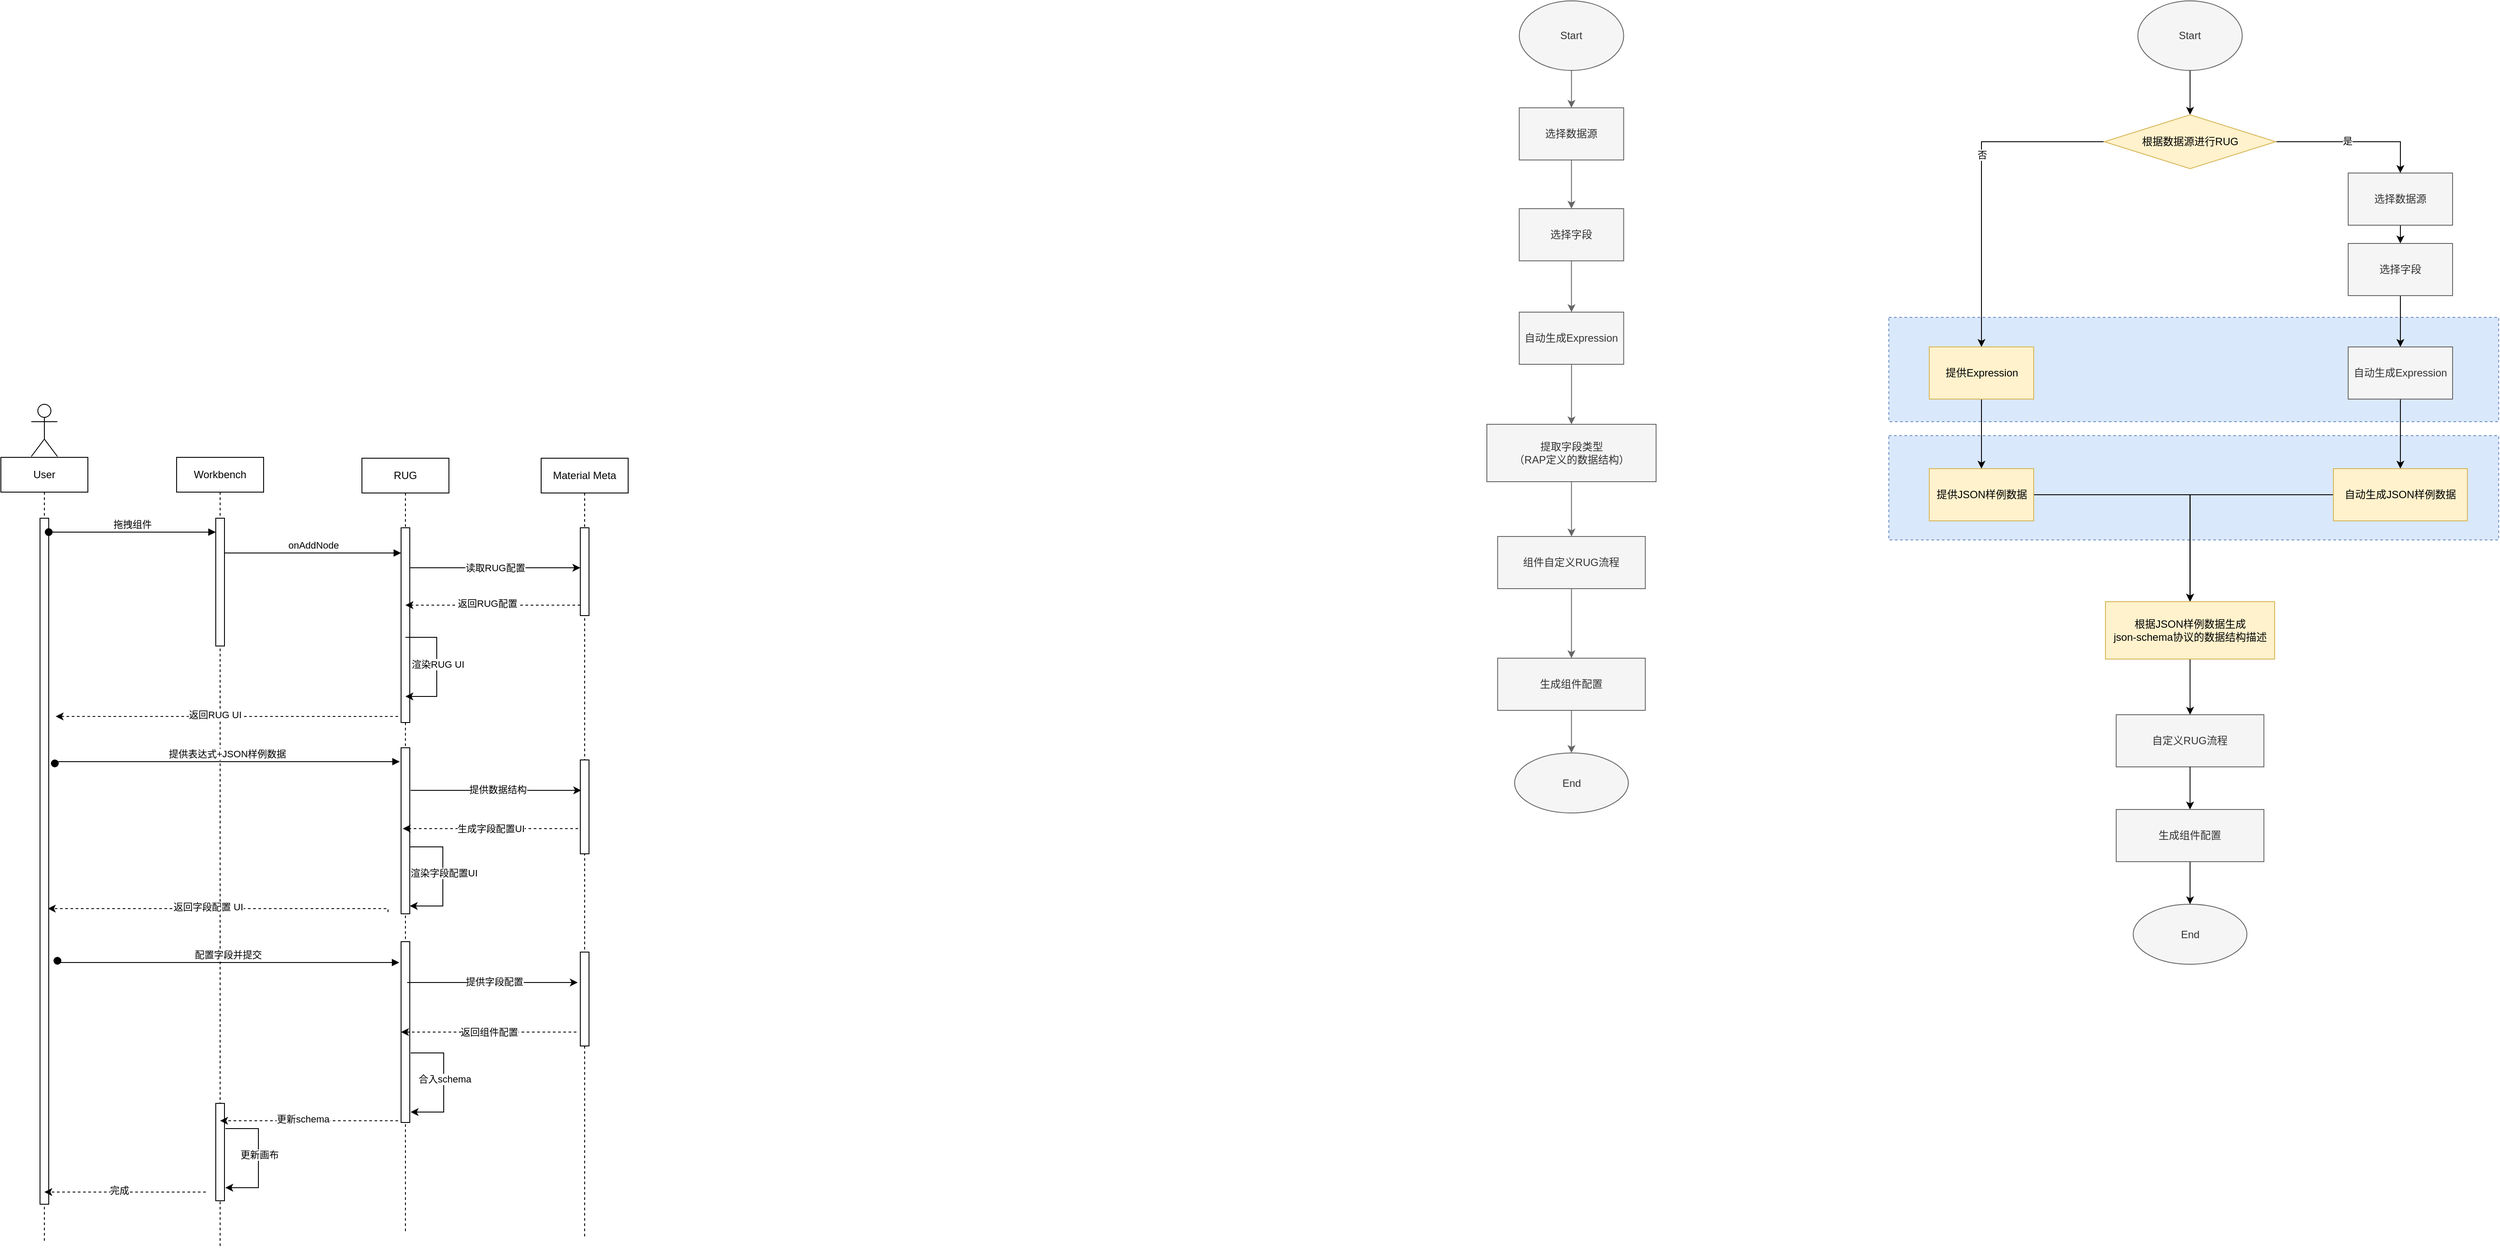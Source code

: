 <mxfile version="24.3.1" type="github">
  <diagram name="Page-1" id="ADWS8KvVb-Phw36fm134">
    <mxGraphModel dx="2460" dy="1941" grid="0" gridSize="10" guides="1" tooltips="1" connect="1" arrows="1" fold="1" page="0" pageScale="1" pageWidth="827" pageHeight="1169" math="0" shadow="0">
      <root>
        <mxCell id="0" />
        <mxCell id="1" parent="0" />
        <mxCell id="wdZtP8kg0rb3bL8GZGm_-107" value="Workbench" style="shape=umlLifeline;perimeter=lifelinePerimeter;whiteSpace=wrap;html=1;container=0;dropTarget=0;collapsible=0;recursiveResize=0;outlineConnect=0;portConstraint=eastwest;newEdgeStyle={&quot;edgeStyle&quot;:&quot;elbowEdgeStyle&quot;,&quot;elbow&quot;:&quot;vertical&quot;,&quot;curved&quot;:0,&quot;rounded&quot;:0};" parent="1" vertex="1">
          <mxGeometry x="-2" y="9" width="100" height="909" as="geometry" />
        </mxCell>
        <mxCell id="wdZtP8kg0rb3bL8GZGm_-108" value="" style="html=1;points=[];perimeter=orthogonalPerimeter;outlineConnect=0;targetShapes=umlLifeline;portConstraint=eastwest;newEdgeStyle={&quot;edgeStyle&quot;:&quot;elbowEdgeStyle&quot;,&quot;elbow&quot;:&quot;vertical&quot;,&quot;curved&quot;:0,&quot;rounded&quot;:0};" parent="wdZtP8kg0rb3bL8GZGm_-107" vertex="1">
          <mxGeometry x="45" y="70" width="10" height="147" as="geometry" />
        </mxCell>
        <mxCell id="wdZtP8kg0rb3bL8GZGm_-239" value="" style="html=1;points=[];perimeter=orthogonalPerimeter;outlineConnect=0;targetShapes=umlLifeline;portConstraint=eastwest;newEdgeStyle={&quot;edgeStyle&quot;:&quot;elbowEdgeStyle&quot;,&quot;elbow&quot;:&quot;vertical&quot;,&quot;curved&quot;:0,&quot;rounded&quot;:0};" parent="wdZtP8kg0rb3bL8GZGm_-107" vertex="1">
          <mxGeometry x="45" y="743" width="10" height="112" as="geometry" />
        </mxCell>
        <mxCell id="wdZtP8kg0rb3bL8GZGm_-111" value="RUG" style="shape=umlLifeline;perimeter=lifelinePerimeter;whiteSpace=wrap;html=1;container=0;dropTarget=0;collapsible=0;recursiveResize=0;outlineConnect=0;portConstraint=eastwest;newEdgeStyle={&quot;edgeStyle&quot;:&quot;elbowEdgeStyle&quot;,&quot;elbow&quot;:&quot;vertical&quot;,&quot;curved&quot;:0,&quot;rounded&quot;:0};" parent="1" vertex="1">
          <mxGeometry x="211" y="10" width="100" height="891" as="geometry" />
        </mxCell>
        <mxCell id="wdZtP8kg0rb3bL8GZGm_-112" value="" style="html=1;points=[];perimeter=orthogonalPerimeter;outlineConnect=0;targetShapes=umlLifeline;portConstraint=eastwest;newEdgeStyle={&quot;edgeStyle&quot;:&quot;elbowEdgeStyle&quot;,&quot;elbow&quot;:&quot;vertical&quot;,&quot;curved&quot;:0,&quot;rounded&quot;:0};" parent="wdZtP8kg0rb3bL8GZGm_-111" vertex="1">
          <mxGeometry x="45" y="80" width="10" height="224" as="geometry" />
        </mxCell>
        <mxCell id="wdZtP8kg0rb3bL8GZGm_-218" value="" style="html=1;points=[];perimeter=orthogonalPerimeter;outlineConnect=0;targetShapes=umlLifeline;portConstraint=eastwest;newEdgeStyle={&quot;edgeStyle&quot;:&quot;elbowEdgeStyle&quot;,&quot;elbow&quot;:&quot;vertical&quot;,&quot;curved&quot;:0,&quot;rounded&quot;:0};" parent="wdZtP8kg0rb3bL8GZGm_-111" vertex="1">
          <mxGeometry x="45" y="333" width="10" height="191" as="geometry" />
        </mxCell>
        <mxCell id="wdZtP8kg0rb3bL8GZGm_-226" value="" style="html=1;points=[];perimeter=orthogonalPerimeter;outlineConnect=0;targetShapes=umlLifeline;portConstraint=eastwest;newEdgeStyle={&quot;edgeStyle&quot;:&quot;elbowEdgeStyle&quot;,&quot;elbow&quot;:&quot;vertical&quot;,&quot;curved&quot;:0,&quot;rounded&quot;:0};" parent="wdZtP8kg0rb3bL8GZGm_-111" vertex="1">
          <mxGeometry x="45" y="556" width="10" height="208" as="geometry" />
        </mxCell>
        <mxCell id="wdZtP8kg0rb3bL8GZGm_-113" value="onAddNode" style="html=1;verticalAlign=bottom;endArrow=block;edgeStyle=elbowEdgeStyle;elbow=vertical;curved=0;rounded=0;" parent="1" source="wdZtP8kg0rb3bL8GZGm_-108" target="wdZtP8kg0rb3bL8GZGm_-112" edge="1">
          <mxGeometry relative="1" as="geometry">
            <mxPoint x="175" y="110" as="sourcePoint" />
            <Array as="points">
              <mxPoint x="150" y="119" />
              <mxPoint x="160" y="100" />
            </Array>
          </mxGeometry>
        </mxCell>
        <mxCell id="wdZtP8kg0rb3bL8GZGm_-117" value="User" style="shape=umlActor;verticalLabelPosition=bottom;verticalAlign=top;html=1;outlineConnect=0;" parent="1" vertex="1">
          <mxGeometry x="-169" y="-52" width="30" height="60" as="geometry" />
        </mxCell>
        <mxCell id="wdZtP8kg0rb3bL8GZGm_-118" value="Material Meta" style="shape=umlLifeline;perimeter=lifelinePerimeter;whiteSpace=wrap;html=1;container=0;dropTarget=0;collapsible=0;recursiveResize=0;outlineConnect=0;portConstraint=eastwest;newEdgeStyle={&quot;edgeStyle&quot;:&quot;elbowEdgeStyle&quot;,&quot;elbow&quot;:&quot;vertical&quot;,&quot;curved&quot;:0,&quot;rounded&quot;:0};" parent="1" vertex="1">
          <mxGeometry x="417" y="10" width="100" height="898" as="geometry" />
        </mxCell>
        <mxCell id="wdZtP8kg0rb3bL8GZGm_-122" value="" style="html=1;points=[];perimeter=orthogonalPerimeter;outlineConnect=0;targetShapes=umlLifeline;portConstraint=eastwest;newEdgeStyle={&quot;edgeStyle&quot;:&quot;elbowEdgeStyle&quot;,&quot;elbow&quot;:&quot;vertical&quot;,&quot;curved&quot;:0,&quot;rounded&quot;:0};" parent="wdZtP8kg0rb3bL8GZGm_-118" vertex="1">
          <mxGeometry x="45" y="80" width="10" height="101" as="geometry" />
        </mxCell>
        <mxCell id="wdZtP8kg0rb3bL8GZGm_-220" value="" style="html=1;points=[];perimeter=orthogonalPerimeter;outlineConnect=0;targetShapes=umlLifeline;portConstraint=eastwest;newEdgeStyle={&quot;edgeStyle&quot;:&quot;elbowEdgeStyle&quot;,&quot;elbow&quot;:&quot;vertical&quot;,&quot;curved&quot;:0,&quot;rounded&quot;:0};" parent="wdZtP8kg0rb3bL8GZGm_-118" vertex="1">
          <mxGeometry x="45" y="347" width="10" height="108" as="geometry" />
        </mxCell>
        <mxCell id="wdZtP8kg0rb3bL8GZGm_-228" value="" style="html=1;points=[];perimeter=orthogonalPerimeter;outlineConnect=0;targetShapes=umlLifeline;portConstraint=eastwest;newEdgeStyle={&quot;edgeStyle&quot;:&quot;elbowEdgeStyle&quot;,&quot;elbow&quot;:&quot;vertical&quot;,&quot;curved&quot;:0,&quot;rounded&quot;:0};" parent="wdZtP8kg0rb3bL8GZGm_-118" vertex="1">
          <mxGeometry x="45" y="568" width="10" height="108" as="geometry" />
        </mxCell>
        <mxCell id="wdZtP8kg0rb3bL8GZGm_-123" value="读取RUG配置" style="edgeStyle=elbowEdgeStyle;rounded=0;orthogonalLoop=1;jettySize=auto;html=1;elbow=vertical;curved=0;" parent="1" source="wdZtP8kg0rb3bL8GZGm_-112" target="wdZtP8kg0rb3bL8GZGm_-122" edge="1">
          <mxGeometry relative="1" as="geometry">
            <Array as="points">
              <mxPoint x="403" y="136" />
              <mxPoint x="360" y="110" />
            </Array>
          </mxGeometry>
        </mxCell>
        <mxCell id="wdZtP8kg0rb3bL8GZGm_-127" style="edgeStyle=elbowEdgeStyle;rounded=0;orthogonalLoop=1;jettySize=auto;html=1;elbow=vertical;curved=0;dashed=1;" parent="1" source="wdZtP8kg0rb3bL8GZGm_-122" target="wdZtP8kg0rb3bL8GZGm_-111" edge="1">
          <mxGeometry relative="1" as="geometry">
            <Array as="points">
              <mxPoint x="407" y="179" />
            </Array>
          </mxGeometry>
        </mxCell>
        <mxCell id="wdZtP8kg0rb3bL8GZGm_-128" value="返回RUG配置" style="edgeLabel;html=1;align=center;verticalAlign=middle;resizable=0;points=[];" parent="wdZtP8kg0rb3bL8GZGm_-127" vertex="1" connectable="0">
          <mxGeometry x="0.072" y="-2" relative="1" as="geometry">
            <mxPoint as="offset" />
          </mxGeometry>
        </mxCell>
        <mxCell id="wdZtP8kg0rb3bL8GZGm_-135" value="User" style="shape=umlLifeline;perimeter=lifelinePerimeter;whiteSpace=wrap;html=1;container=0;dropTarget=0;collapsible=0;recursiveResize=0;outlineConnect=0;portConstraint=eastwest;newEdgeStyle={&quot;edgeStyle&quot;:&quot;elbowEdgeStyle&quot;,&quot;elbow&quot;:&quot;vertical&quot;,&quot;curved&quot;:0,&quot;rounded&quot;:0};" parent="1" vertex="1">
          <mxGeometry x="-204" y="9" width="100" height="904" as="geometry" />
        </mxCell>
        <mxCell id="wdZtP8kg0rb3bL8GZGm_-136" value="" style="html=1;points=[];perimeter=orthogonalPerimeter;outlineConnect=0;targetShapes=umlLifeline;portConstraint=eastwest;newEdgeStyle={&quot;edgeStyle&quot;:&quot;elbowEdgeStyle&quot;,&quot;elbow&quot;:&quot;vertical&quot;,&quot;curved&quot;:0,&quot;rounded&quot;:0};" parent="wdZtP8kg0rb3bL8GZGm_-135" vertex="1">
          <mxGeometry x="45" y="70" width="10" height="789" as="geometry" />
        </mxCell>
        <mxCell id="wdZtP8kg0rb3bL8GZGm_-109" value="拖拽组件" style="html=1;verticalAlign=bottom;startArrow=oval;endArrow=block;startSize=8;edgeStyle=elbowEdgeStyle;elbow=vertical;curved=0;rounded=0;" parent="1" source="wdZtP8kg0rb3bL8GZGm_-136" target="wdZtP8kg0rb3bL8GZGm_-108" edge="1">
          <mxGeometry relative="1" as="geometry">
            <mxPoint x="-18" y="87" as="sourcePoint" />
            <Array as="points">
              <mxPoint x="-68" y="95" />
            </Array>
          </mxGeometry>
        </mxCell>
        <mxCell id="wdZtP8kg0rb3bL8GZGm_-213" style="edgeStyle=elbowEdgeStyle;rounded=0;orthogonalLoop=1;jettySize=auto;html=1;elbow=vertical;curved=0;dashed=1;" parent="1" edge="1">
          <mxGeometry relative="1" as="geometry">
            <mxPoint x="252.5" y="307" as="sourcePoint" />
            <mxPoint x="-141" y="307" as="targetPoint" />
            <Array as="points">
              <mxPoint x="199.5" y="307" />
            </Array>
          </mxGeometry>
        </mxCell>
        <mxCell id="wdZtP8kg0rb3bL8GZGm_-214" value="返回RUG UI" style="edgeLabel;html=1;align=center;verticalAlign=middle;resizable=0;points=[];" parent="wdZtP8kg0rb3bL8GZGm_-213" vertex="1" connectable="0">
          <mxGeometry x="0.072" y="-2" relative="1" as="geometry">
            <mxPoint as="offset" />
          </mxGeometry>
        </mxCell>
        <mxCell id="wdZtP8kg0rb3bL8GZGm_-215" value="" style="endArrow=classic;html=1;rounded=0;" parent="1" source="wdZtP8kg0rb3bL8GZGm_-111" target="wdZtP8kg0rb3bL8GZGm_-111" edge="1">
          <mxGeometry width="50" height="50" relative="1" as="geometry">
            <mxPoint x="268" y="191" as="sourcePoint" />
            <mxPoint x="268" y="280" as="targetPoint" />
            <Array as="points">
              <mxPoint x="297" y="216" />
              <mxPoint x="297" y="284" />
            </Array>
          </mxGeometry>
        </mxCell>
        <mxCell id="wdZtP8kg0rb3bL8GZGm_-216" value="渲染RUG UI" style="edgeLabel;html=1;align=center;verticalAlign=middle;resizable=0;points=[];" parent="wdZtP8kg0rb3bL8GZGm_-215" vertex="1" connectable="0">
          <mxGeometry x="-0.053" y="1" relative="1" as="geometry">
            <mxPoint as="offset" />
          </mxGeometry>
        </mxCell>
        <mxCell id="wdZtP8kg0rb3bL8GZGm_-217" value="提供表达式+JSON样例数据" style="html=1;verticalAlign=bottom;startArrow=oval;endArrow=block;startSize=8;edgeStyle=elbowEdgeStyle;elbow=vertical;curved=0;rounded=0;" parent="1" edge="1">
          <mxGeometry relative="1" as="geometry">
            <mxPoint x="-142" y="361" as="sourcePoint" />
            <mxPoint x="254.5" y="359" as="targetPoint" />
            <Array as="points">
              <mxPoint x="-70" y="359" />
            </Array>
          </mxGeometry>
        </mxCell>
        <mxCell id="wdZtP8kg0rb3bL8GZGm_-221" value="" style="edgeStyle=elbowEdgeStyle;rounded=0;orthogonalLoop=1;jettySize=auto;html=1;elbow=vertical;curved=0;" parent="1" edge="1">
          <mxGeometry relative="1" as="geometry">
            <mxPoint x="267" y="392" as="sourcePoint" />
            <mxPoint x="463" y="392" as="targetPoint" />
          </mxGeometry>
        </mxCell>
        <mxCell id="wdZtP8kg0rb3bL8GZGm_-222" value="提供数据结构" style="edgeLabel;html=1;align=center;verticalAlign=middle;resizable=0;points=[];" parent="wdZtP8kg0rb3bL8GZGm_-221" vertex="1" connectable="0">
          <mxGeometry x="0.347" y="-1" relative="1" as="geometry">
            <mxPoint x="-32" y="-2" as="offset" />
          </mxGeometry>
        </mxCell>
        <mxCell id="wdZtP8kg0rb3bL8GZGm_-223" value="生成字段配置UI" style="edgeStyle=elbowEdgeStyle;rounded=0;orthogonalLoop=1;jettySize=auto;html=1;elbow=horizontal;curved=0;dashed=1;" parent="1" edge="1">
          <mxGeometry relative="1" as="geometry">
            <mxPoint x="459.5" y="436" as="sourcePoint" />
            <mxPoint x="258" y="436" as="targetPoint" />
          </mxGeometry>
        </mxCell>
        <mxCell id="wdZtP8kg0rb3bL8GZGm_-224" style="edgeStyle=elbowEdgeStyle;rounded=0;orthogonalLoop=1;jettySize=auto;html=1;elbow=vertical;curved=0;dashed=1;" parent="1" edge="1">
          <mxGeometry relative="1" as="geometry">
            <mxPoint x="241" y="532" as="sourcePoint" />
            <mxPoint x="-150" y="528" as="targetPoint" />
            <Array as="points">
              <mxPoint x="260.5" y="528" />
            </Array>
          </mxGeometry>
        </mxCell>
        <mxCell id="wdZtP8kg0rb3bL8GZGm_-225" value="返回字段配置 UI" style="edgeLabel;html=1;align=center;verticalAlign=middle;resizable=0;points=[];" parent="wdZtP8kg0rb3bL8GZGm_-224" vertex="1" connectable="0">
          <mxGeometry x="0.072" y="-2" relative="1" as="geometry">
            <mxPoint as="offset" />
          </mxGeometry>
        </mxCell>
        <mxCell id="wdZtP8kg0rb3bL8GZGm_-227" value="配置字段并提交" style="html=1;verticalAlign=bottom;startArrow=oval;endArrow=block;startSize=8;edgeStyle=elbowEdgeStyle;elbow=vertical;curved=0;rounded=0;" parent="1" edge="1">
          <mxGeometry relative="1" as="geometry">
            <mxPoint x="-139" y="588" as="sourcePoint" />
            <mxPoint x="254" y="590" as="targetPoint" />
            <Array as="points">
              <mxPoint x="-69" y="590" />
            </Array>
          </mxGeometry>
        </mxCell>
        <mxCell id="wdZtP8kg0rb3bL8GZGm_-229" value="" style="edgeStyle=elbowEdgeStyle;rounded=0;orthogonalLoop=1;jettySize=auto;html=1;elbow=vertical;curved=0;" parent="1" edge="1">
          <mxGeometry relative="1" as="geometry">
            <mxPoint x="263" y="613" as="sourcePoint" />
            <mxPoint x="459" y="613" as="targetPoint" />
          </mxGeometry>
        </mxCell>
        <mxCell id="wdZtP8kg0rb3bL8GZGm_-230" value="提供字段配置" style="edgeLabel;html=1;align=center;verticalAlign=middle;resizable=0;points=[];" parent="wdZtP8kg0rb3bL8GZGm_-229" vertex="1" connectable="0">
          <mxGeometry x="0.347" y="-1" relative="1" as="geometry">
            <mxPoint x="-32" y="-2" as="offset" />
          </mxGeometry>
        </mxCell>
        <mxCell id="wdZtP8kg0rb3bL8GZGm_-232" value="返回组件配置" style="edgeStyle=elbowEdgeStyle;rounded=0;orthogonalLoop=1;jettySize=auto;html=1;elbow=vertical;curved=0;dashed=1;" parent="1" edge="1">
          <mxGeometry relative="1" as="geometry">
            <mxPoint x="457.5" y="670" as="sourcePoint" />
            <mxPoint x="256" y="670" as="targetPoint" />
          </mxGeometry>
        </mxCell>
        <mxCell id="wdZtP8kg0rb3bL8GZGm_-235" value="" style="endArrow=classic;html=1;rounded=0;" parent="1" edge="1">
          <mxGeometry width="50" height="50" relative="1" as="geometry">
            <mxPoint x="266" y="457" as="sourcePoint" />
            <mxPoint x="266" y="525" as="targetPoint" />
            <Array as="points">
              <mxPoint x="304" y="457" />
              <mxPoint x="304" y="525" />
            </Array>
          </mxGeometry>
        </mxCell>
        <mxCell id="wdZtP8kg0rb3bL8GZGm_-236" value="渲染字段配置UI" style="edgeLabel;html=1;align=center;verticalAlign=middle;resizable=0;points=[];" parent="wdZtP8kg0rb3bL8GZGm_-235" vertex="1" connectable="0">
          <mxGeometry x="-0.053" y="1" relative="1" as="geometry">
            <mxPoint as="offset" />
          </mxGeometry>
        </mxCell>
        <mxCell id="wdZtP8kg0rb3bL8GZGm_-237" value="" style="endArrow=classic;html=1;rounded=0;" parent="1" edge="1">
          <mxGeometry width="50" height="50" relative="1" as="geometry">
            <mxPoint x="267" y="694" as="sourcePoint" />
            <mxPoint x="267" y="762" as="targetPoint" />
            <Array as="points">
              <mxPoint x="305" y="694" />
              <mxPoint x="305" y="762" />
            </Array>
          </mxGeometry>
        </mxCell>
        <mxCell id="wdZtP8kg0rb3bL8GZGm_-238" value="合入schema" style="edgeLabel;html=1;align=center;verticalAlign=middle;resizable=0;points=[];" parent="wdZtP8kg0rb3bL8GZGm_-237" vertex="1" connectable="0">
          <mxGeometry x="-0.053" y="1" relative="1" as="geometry">
            <mxPoint as="offset" />
          </mxGeometry>
        </mxCell>
        <mxCell id="wdZtP8kg0rb3bL8GZGm_-240" style="edgeStyle=elbowEdgeStyle;rounded=0;orthogonalLoop=1;jettySize=auto;html=1;elbow=vertical;curved=0;dashed=1;" parent="1" target="wdZtP8kg0rb3bL8GZGm_-107" edge="1">
          <mxGeometry relative="1" as="geometry">
            <mxPoint x="252.5" y="772" as="sourcePoint" />
            <mxPoint x="-211" y="772" as="targetPoint" />
            <Array as="points">
              <mxPoint x="199.5" y="772" />
            </Array>
          </mxGeometry>
        </mxCell>
        <mxCell id="wdZtP8kg0rb3bL8GZGm_-241" value="更新schema" style="edgeLabel;html=1;align=center;verticalAlign=middle;resizable=0;points=[];" parent="wdZtP8kg0rb3bL8GZGm_-240" vertex="1" connectable="0">
          <mxGeometry x="0.072" y="-2" relative="1" as="geometry">
            <mxPoint as="offset" />
          </mxGeometry>
        </mxCell>
        <mxCell id="wdZtP8kg0rb3bL8GZGm_-242" value="" style="endArrow=classic;html=1;rounded=0;" parent="1" edge="1">
          <mxGeometry width="50" height="50" relative="1" as="geometry">
            <mxPoint x="54" y="781" as="sourcePoint" />
            <mxPoint x="54" y="849" as="targetPoint" />
            <Array as="points">
              <mxPoint x="92" y="781" />
              <mxPoint x="92" y="849" />
            </Array>
          </mxGeometry>
        </mxCell>
        <mxCell id="wdZtP8kg0rb3bL8GZGm_-243" value="更新画布" style="edgeLabel;html=1;align=center;verticalAlign=middle;resizable=0;points=[];" parent="wdZtP8kg0rb3bL8GZGm_-242" vertex="1" connectable="0">
          <mxGeometry x="-0.053" y="1" relative="1" as="geometry">
            <mxPoint as="offset" />
          </mxGeometry>
        </mxCell>
        <mxCell id="wdZtP8kg0rb3bL8GZGm_-244" style="edgeStyle=elbowEdgeStyle;rounded=0;orthogonalLoop=1;jettySize=auto;html=1;elbow=vertical;curved=0;dashed=1;" parent="1" target="wdZtP8kg0rb3bL8GZGm_-135" edge="1">
          <mxGeometry relative="1" as="geometry">
            <mxPoint x="31.5" y="854" as="sourcePoint" />
            <mxPoint x="-173" y="854" as="targetPoint" />
            <Array as="points">
              <mxPoint x="-21.5" y="854" />
            </Array>
          </mxGeometry>
        </mxCell>
        <mxCell id="wdZtP8kg0rb3bL8GZGm_-245" value="完成" style="edgeLabel;html=1;align=center;verticalAlign=middle;resizable=0;points=[];" parent="wdZtP8kg0rb3bL8GZGm_-244" vertex="1" connectable="0">
          <mxGeometry x="0.072" y="-2" relative="1" as="geometry">
            <mxPoint as="offset" />
          </mxGeometry>
        </mxCell>
        <mxCell id="sgmKQV_pIW9OmijiKZ_w-3" value="" style="edgeStyle=orthogonalEdgeStyle;rounded=0;orthogonalLoop=1;jettySize=auto;html=1;fillColor=#f5f5f5;strokeColor=#666666;" edge="1" parent="1" source="sgmKQV_pIW9OmijiKZ_w-1" target="sgmKQV_pIW9OmijiKZ_w-4">
          <mxGeometry relative="1" as="geometry">
            <mxPoint x="1601.25" y="-385" as="targetPoint" />
          </mxGeometry>
        </mxCell>
        <mxCell id="sgmKQV_pIW9OmijiKZ_w-1" value="Start" style="ellipse;whiteSpace=wrap;html=1;fillColor=#f5f5f5;fontColor=#333333;strokeColor=#666666;" vertex="1" parent="1">
          <mxGeometry x="1541.25" y="-516" width="120" height="80" as="geometry" />
        </mxCell>
        <mxCell id="sgmKQV_pIW9OmijiKZ_w-13" value="" style="edgeStyle=orthogonalEdgeStyle;rounded=0;orthogonalLoop=1;jettySize=auto;html=1;fillColor=#f5f5f5;strokeColor=#666666;" edge="1" parent="1" source="sgmKQV_pIW9OmijiKZ_w-4" target="sgmKQV_pIW9OmijiKZ_w-12">
          <mxGeometry relative="1" as="geometry" />
        </mxCell>
        <mxCell id="sgmKQV_pIW9OmijiKZ_w-4" value="选择数据源" style="whiteSpace=wrap;html=1;fillColor=#f5f5f5;fontColor=#333333;strokeColor=#666666;" vertex="1" parent="1">
          <mxGeometry x="1541.24" y="-393" width="120" height="60" as="geometry" />
        </mxCell>
        <mxCell id="sgmKQV_pIW9OmijiKZ_w-15" value="" style="edgeStyle=orthogonalEdgeStyle;rounded=0;orthogonalLoop=1;jettySize=auto;html=1;fillColor=#f5f5f5;strokeColor=#666666;" edge="1" parent="1" source="sgmKQV_pIW9OmijiKZ_w-12" target="sgmKQV_pIW9OmijiKZ_w-14">
          <mxGeometry relative="1" as="geometry" />
        </mxCell>
        <mxCell id="sgmKQV_pIW9OmijiKZ_w-12" value="选择字段" style="whiteSpace=wrap;html=1;fillColor=#f5f5f5;fontColor=#333333;strokeColor=#666666;" vertex="1" parent="1">
          <mxGeometry x="1541.24" y="-277" width="120" height="60" as="geometry" />
        </mxCell>
        <mxCell id="sgmKQV_pIW9OmijiKZ_w-81" style="edgeStyle=orthogonalEdgeStyle;rounded=0;orthogonalLoop=1;jettySize=auto;html=1;fillColor=#f5f5f5;strokeColor=#666666;" edge="1" parent="1" source="sgmKQV_pIW9OmijiKZ_w-14" target="sgmKQV_pIW9OmijiKZ_w-21">
          <mxGeometry relative="1" as="geometry" />
        </mxCell>
        <mxCell id="sgmKQV_pIW9OmijiKZ_w-14" value="自动生成Expression" style="whiteSpace=wrap;html=1;fillColor=#f5f5f5;fontColor=#333333;strokeColor=#666666;" vertex="1" parent="1">
          <mxGeometry x="1541.25" y="-158" width="120" height="60" as="geometry" />
        </mxCell>
        <mxCell id="sgmKQV_pIW9OmijiKZ_w-25" value="" style="edgeStyle=orthogonalEdgeStyle;rounded=0;orthogonalLoop=1;jettySize=auto;html=1;fillColor=#f5f5f5;strokeColor=#666666;" edge="1" parent="1" source="sgmKQV_pIW9OmijiKZ_w-21" target="sgmKQV_pIW9OmijiKZ_w-24">
          <mxGeometry relative="1" as="geometry" />
        </mxCell>
        <mxCell id="sgmKQV_pIW9OmijiKZ_w-21" value="提取字段类型&lt;div&gt;（RAP定义的数据结构）&lt;/div&gt;" style="rounded=0;whiteSpace=wrap;html=1;fillColor=#f5f5f5;fontColor=#333333;strokeColor=#666666;" vertex="1" parent="1">
          <mxGeometry x="1503.99" y="-29" width="194.5" height="66" as="geometry" />
        </mxCell>
        <mxCell id="sgmKQV_pIW9OmijiKZ_w-83" value="" style="edgeStyle=orthogonalEdgeStyle;rounded=0;orthogonalLoop=1;jettySize=auto;html=1;fillColor=#f5f5f5;strokeColor=#666666;" edge="1" parent="1" source="sgmKQV_pIW9OmijiKZ_w-24" target="sgmKQV_pIW9OmijiKZ_w-82">
          <mxGeometry relative="1" as="geometry" />
        </mxCell>
        <mxCell id="sgmKQV_pIW9OmijiKZ_w-24" value="组件自定义RUG流程" style="whiteSpace=wrap;html=1;rounded=0;fillColor=#f5f5f5;fontColor=#333333;strokeColor=#666666;" vertex="1" parent="1">
          <mxGeometry x="1516.36" y="100" width="169.75" height="60" as="geometry" />
        </mxCell>
        <mxCell id="sgmKQV_pIW9OmijiKZ_w-54" value="" style="rounded=0;whiteSpace=wrap;html=1;dashed=1;fillColor=#dae8fc;strokeColor=#6c8ebf;" vertex="1" parent="1">
          <mxGeometry x="1966" y="-16" width="701" height="120" as="geometry" />
        </mxCell>
        <mxCell id="sgmKQV_pIW9OmijiKZ_w-55" value="" style="rounded=0;whiteSpace=wrap;html=1;dashed=1;fillColor=#dae8fc;strokeColor=#6c8ebf;" vertex="1" parent="1">
          <mxGeometry x="1966" y="-152" width="701" height="120" as="geometry" />
        </mxCell>
        <mxCell id="sgmKQV_pIW9OmijiKZ_w-56" value="" style="edgeStyle=orthogonalEdgeStyle;rounded=0;orthogonalLoop=1;jettySize=auto;html=1;" edge="1" parent="1" source="sgmKQV_pIW9OmijiKZ_w-57" target="sgmKQV_pIW9OmijiKZ_w-62">
          <mxGeometry relative="1" as="geometry" />
        </mxCell>
        <mxCell id="sgmKQV_pIW9OmijiKZ_w-57" value="Start" style="ellipse;whiteSpace=wrap;html=1;fillColor=#f5f5f5;fontColor=#333333;strokeColor=#666666;" vertex="1" parent="1">
          <mxGeometry x="2252.25" y="-516" width="120" height="80" as="geometry" />
        </mxCell>
        <mxCell id="sgmKQV_pIW9OmijiKZ_w-58" value="" style="edgeStyle=orthogonalEdgeStyle;rounded=0;orthogonalLoop=1;jettySize=auto;html=1;" edge="1" parent="1" source="sgmKQV_pIW9OmijiKZ_w-62" target="sgmKQV_pIW9OmijiKZ_w-64">
          <mxGeometry relative="1" as="geometry" />
        </mxCell>
        <mxCell id="sgmKQV_pIW9OmijiKZ_w-59" value="是" style="edgeLabel;html=1;align=center;verticalAlign=middle;resizable=0;points=[];" vertex="1" connectable="0" parent="sgmKQV_pIW9OmijiKZ_w-58">
          <mxGeometry x="-0.067" y="3" relative="1" as="geometry">
            <mxPoint x="-2" y="2" as="offset" />
          </mxGeometry>
        </mxCell>
        <mxCell id="sgmKQV_pIW9OmijiKZ_w-60" value="" style="edgeStyle=orthogonalEdgeStyle;rounded=0;orthogonalLoop=1;jettySize=auto;html=1;" edge="1" parent="1" source="sgmKQV_pIW9OmijiKZ_w-62" target="sgmKQV_pIW9OmijiKZ_w-66">
          <mxGeometry relative="1" as="geometry" />
        </mxCell>
        <mxCell id="sgmKQV_pIW9OmijiKZ_w-61" value="否" style="edgeLabel;html=1;align=center;verticalAlign=middle;resizable=0;points=[];" vertex="1" connectable="0" parent="sgmKQV_pIW9OmijiKZ_w-60">
          <mxGeometry x="-0.173" y="3" relative="1" as="geometry">
            <mxPoint x="-3" as="offset" />
          </mxGeometry>
        </mxCell>
        <mxCell id="sgmKQV_pIW9OmijiKZ_w-62" value="根据数据源进行RUG" style="rhombus;whiteSpace=wrap;html=1;fillColor=#fff2cc;strokeColor=#d6b656;" vertex="1" parent="1">
          <mxGeometry x="2213.75" y="-385" width="197" height="62" as="geometry" />
        </mxCell>
        <mxCell id="sgmKQV_pIW9OmijiKZ_w-63" value="" style="edgeStyle=orthogonalEdgeStyle;rounded=0;orthogonalLoop=1;jettySize=auto;html=1;" edge="1" parent="1" source="sgmKQV_pIW9OmijiKZ_w-64" target="sgmKQV_pIW9OmijiKZ_w-70">
          <mxGeometry relative="1" as="geometry" />
        </mxCell>
        <mxCell id="sgmKQV_pIW9OmijiKZ_w-64" value="选择数据源" style="whiteSpace=wrap;html=1;fillColor=#f5f5f5;fontColor=#333333;strokeColor=#666666;" vertex="1" parent="1">
          <mxGeometry x="2494" y="-318" width="120" height="60" as="geometry" />
        </mxCell>
        <mxCell id="sgmKQV_pIW9OmijiKZ_w-65" value="" style="edgeStyle=orthogonalEdgeStyle;rounded=0;orthogonalLoop=1;jettySize=auto;html=1;" edge="1" parent="1" source="sgmKQV_pIW9OmijiKZ_w-66" target="sgmKQV_pIW9OmijiKZ_w-68">
          <mxGeometry relative="1" as="geometry" />
        </mxCell>
        <mxCell id="sgmKQV_pIW9OmijiKZ_w-66" value="提供Expression" style="whiteSpace=wrap;html=1;fillColor=#fff2cc;strokeColor=#d6b656;" vertex="1" parent="1">
          <mxGeometry x="2012.5" y="-118" width="120" height="60" as="geometry" />
        </mxCell>
        <mxCell id="sgmKQV_pIW9OmijiKZ_w-67" style="edgeStyle=orthogonalEdgeStyle;rounded=0;orthogonalLoop=1;jettySize=auto;html=1;" edge="1" parent="1" source="sgmKQV_pIW9OmijiKZ_w-68" target="sgmKQV_pIW9OmijiKZ_w-76">
          <mxGeometry relative="1" as="geometry" />
        </mxCell>
        <mxCell id="sgmKQV_pIW9OmijiKZ_w-68" value="提供JSON样例数据" style="whiteSpace=wrap;html=1;fillColor=#fff2cc;strokeColor=#d6b656;" vertex="1" parent="1">
          <mxGeometry x="2012.5" y="22" width="120" height="60" as="geometry" />
        </mxCell>
        <mxCell id="sgmKQV_pIW9OmijiKZ_w-69" value="" style="edgeStyle=orthogonalEdgeStyle;rounded=0;orthogonalLoop=1;jettySize=auto;html=1;" edge="1" parent="1" source="sgmKQV_pIW9OmijiKZ_w-70" target="sgmKQV_pIW9OmijiKZ_w-72">
          <mxGeometry relative="1" as="geometry" />
        </mxCell>
        <mxCell id="sgmKQV_pIW9OmijiKZ_w-70" value="选择字段" style="whiteSpace=wrap;html=1;fillColor=#f5f5f5;fontColor=#333333;strokeColor=#666666;" vertex="1" parent="1">
          <mxGeometry x="2494" y="-237" width="120" height="60" as="geometry" />
        </mxCell>
        <mxCell id="sgmKQV_pIW9OmijiKZ_w-71" value="" style="edgeStyle=orthogonalEdgeStyle;rounded=0;orthogonalLoop=1;jettySize=auto;html=1;" edge="1" parent="1" source="sgmKQV_pIW9OmijiKZ_w-72" target="sgmKQV_pIW9OmijiKZ_w-74">
          <mxGeometry relative="1" as="geometry" />
        </mxCell>
        <mxCell id="sgmKQV_pIW9OmijiKZ_w-72" value="自动生成Expression" style="whiteSpace=wrap;html=1;fillColor=#f5f5f5;fontColor=#333333;strokeColor=#666666;" vertex="1" parent="1">
          <mxGeometry x="2494" y="-118" width="120" height="60" as="geometry" />
        </mxCell>
        <mxCell id="sgmKQV_pIW9OmijiKZ_w-73" style="edgeStyle=orthogonalEdgeStyle;rounded=0;orthogonalLoop=1;jettySize=auto;html=1;" edge="1" parent="1" source="sgmKQV_pIW9OmijiKZ_w-74" target="sgmKQV_pIW9OmijiKZ_w-76">
          <mxGeometry relative="1" as="geometry" />
        </mxCell>
        <mxCell id="sgmKQV_pIW9OmijiKZ_w-74" value="自动生成JSON样例数据" style="whiteSpace=wrap;html=1;fillColor=#fff2cc;strokeColor=#d6b656;" vertex="1" parent="1">
          <mxGeometry x="2477" y="22" width="154" height="60" as="geometry" />
        </mxCell>
        <mxCell id="sgmKQV_pIW9OmijiKZ_w-75" value="" style="edgeStyle=orthogonalEdgeStyle;rounded=0;orthogonalLoop=1;jettySize=auto;html=1;" edge="1" parent="1" source="sgmKQV_pIW9OmijiKZ_w-76" target="sgmKQV_pIW9OmijiKZ_w-78">
          <mxGeometry relative="1" as="geometry" />
        </mxCell>
        <mxCell id="sgmKQV_pIW9OmijiKZ_w-76" value="根据JSON样例数据生成&lt;div&gt;json-schema协议的数据结构描述&lt;/div&gt;" style="rounded=0;whiteSpace=wrap;html=1;fillColor=#fff2cc;strokeColor=#d6b656;" vertex="1" parent="1">
          <mxGeometry x="2215" y="175" width="194.5" height="66" as="geometry" />
        </mxCell>
        <mxCell id="sgmKQV_pIW9OmijiKZ_w-77" value="" style="edgeStyle=orthogonalEdgeStyle;rounded=0;orthogonalLoop=1;jettySize=auto;html=1;" edge="1" parent="1" source="sgmKQV_pIW9OmijiKZ_w-86" target="sgmKQV_pIW9OmijiKZ_w-79">
          <mxGeometry relative="1" as="geometry" />
        </mxCell>
        <mxCell id="sgmKQV_pIW9OmijiKZ_w-78" value="自定义RUG流程" style="whiteSpace=wrap;html=1;rounded=0;fillColor=#f5f5f5;fontColor=#333333;strokeColor=#666666;" vertex="1" parent="1">
          <mxGeometry x="2227.37" y="305" width="169.75" height="60" as="geometry" />
        </mxCell>
        <mxCell id="sgmKQV_pIW9OmijiKZ_w-79" value="End" style="ellipse;whiteSpace=wrap;html=1;rounded=0;fillColor=#f5f5f5;fontColor=#333333;strokeColor=#666666;" vertex="1" parent="1">
          <mxGeometry x="2246.88" y="523" width="130.75" height="69" as="geometry" />
        </mxCell>
        <mxCell id="sgmKQV_pIW9OmijiKZ_w-85" style="edgeStyle=orthogonalEdgeStyle;rounded=0;orthogonalLoop=1;jettySize=auto;html=1;fillColor=#f5f5f5;strokeColor=#666666;" edge="1" parent="1" source="sgmKQV_pIW9OmijiKZ_w-82" target="sgmKQV_pIW9OmijiKZ_w-84">
          <mxGeometry relative="1" as="geometry" />
        </mxCell>
        <mxCell id="sgmKQV_pIW9OmijiKZ_w-82" value="生成组件配置" style="whiteSpace=wrap;html=1;rounded=0;fillColor=#f5f5f5;fontColor=#333333;strokeColor=#666666;" vertex="1" parent="1">
          <mxGeometry x="1516.36" y="240" width="169.75" height="60" as="geometry" />
        </mxCell>
        <mxCell id="sgmKQV_pIW9OmijiKZ_w-84" value="End" style="ellipse;whiteSpace=wrap;html=1;rounded=0;fillColor=#f5f5f5;fontColor=#333333;strokeColor=#666666;" vertex="1" parent="1">
          <mxGeometry x="1535.87" y="349" width="130.75" height="69" as="geometry" />
        </mxCell>
        <mxCell id="sgmKQV_pIW9OmijiKZ_w-87" value="" style="edgeStyle=orthogonalEdgeStyle;rounded=0;orthogonalLoop=1;jettySize=auto;html=1;" edge="1" parent="1" source="sgmKQV_pIW9OmijiKZ_w-78" target="sgmKQV_pIW9OmijiKZ_w-86">
          <mxGeometry relative="1" as="geometry">
            <mxPoint x="2312" y="365" as="sourcePoint" />
            <mxPoint x="2312" y="442" as="targetPoint" />
          </mxGeometry>
        </mxCell>
        <mxCell id="sgmKQV_pIW9OmijiKZ_w-86" value="生成组件配置" style="whiteSpace=wrap;html=1;rounded=0;fillColor=#f5f5f5;fontColor=#333333;strokeColor=#666666;" vertex="1" parent="1">
          <mxGeometry x="2227.38" y="414" width="169.75" height="60" as="geometry" />
        </mxCell>
      </root>
    </mxGraphModel>
  </diagram>
</mxfile>
